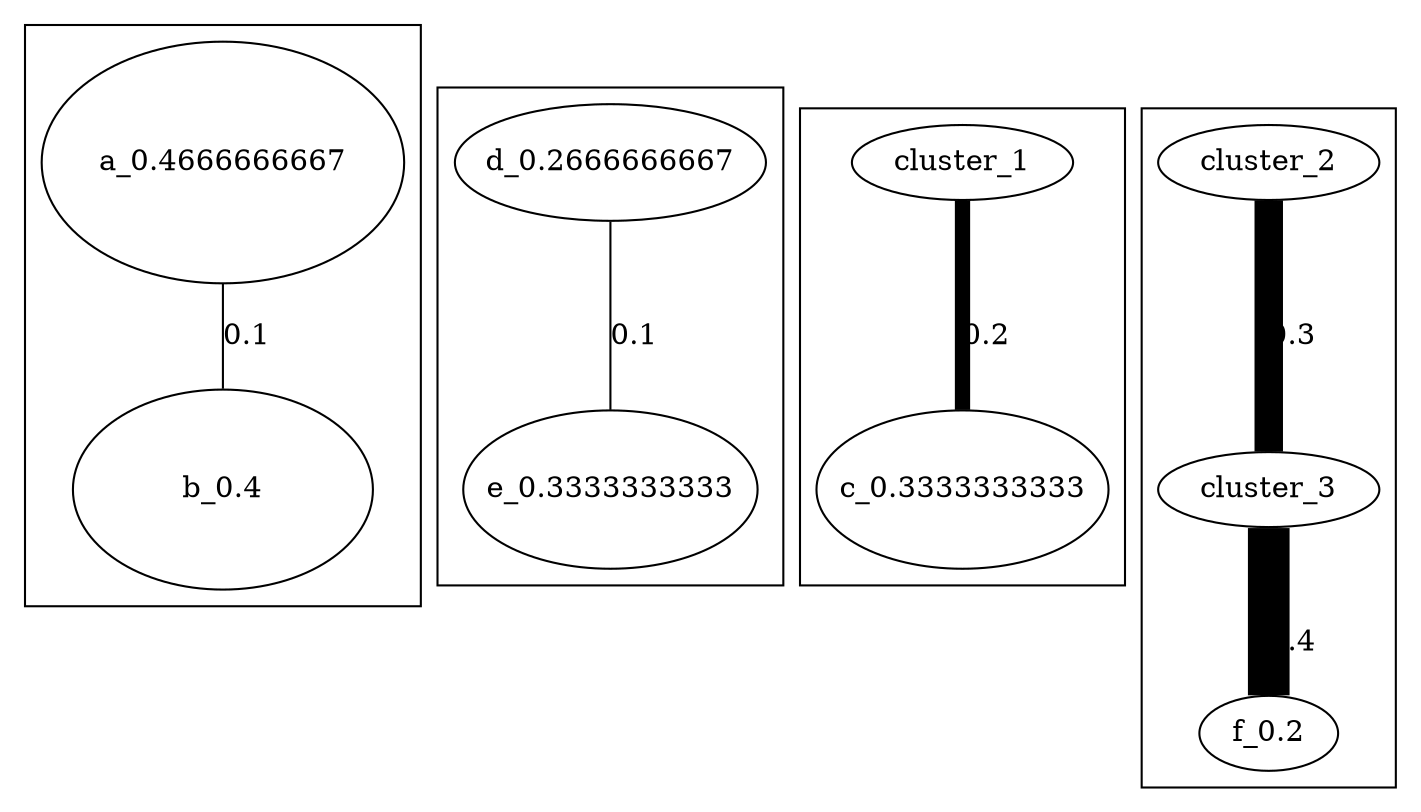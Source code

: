 digraph G {
  edge [dir=none]
  subgraph cluster_1 {
n_5 [label="a_0.4666666667" height=1.6111111115 width=2.4166666672500003 style="setlinewidth(1)" ]
n_6 [label="b_0.4" height=1.333333333 width=1.9999999995 style="setlinewidth(1)" ]
n_5 -> n_6 [label="0.1" style="setlinewidth(1)" ]
  }
  subgraph cluster_2 {
n_8 [label="d_0.2666666667" height=0.777777778 width=1.166666667 style="setlinewidth(1)" ]
n_9 [label="e_0.3333333333" height=1.0555555555 width=1.5833333332500001 style="setlinewidth(1)" ]
n_8 -> n_9 [label="0.1" style="setlinewidth(1)" ]
  }
  subgraph cluster_3 {
cluster_1 []
n_7 [label="c_0.3333333333" height=1.0555555555 width=1.5833333332500001 style="setlinewidth(1)" ]
cluster_1 -> n_7 [label="0.2" style="setlinewidth(7.333333333)" ]
  }
  subgraph cluster_4 {
cluster_2 []
cluster_3 []
n_10 [label="f_0.2" height=0.5 width=0.75 style="setlinewidth(1)" ]
cluster_2 -> cluster_3 [label="0.3" style="setlinewidth(13.66666667)" ]
cluster_3 -> n_10 [label="0.4" style="setlinewidth(20)" ]
  }
}
